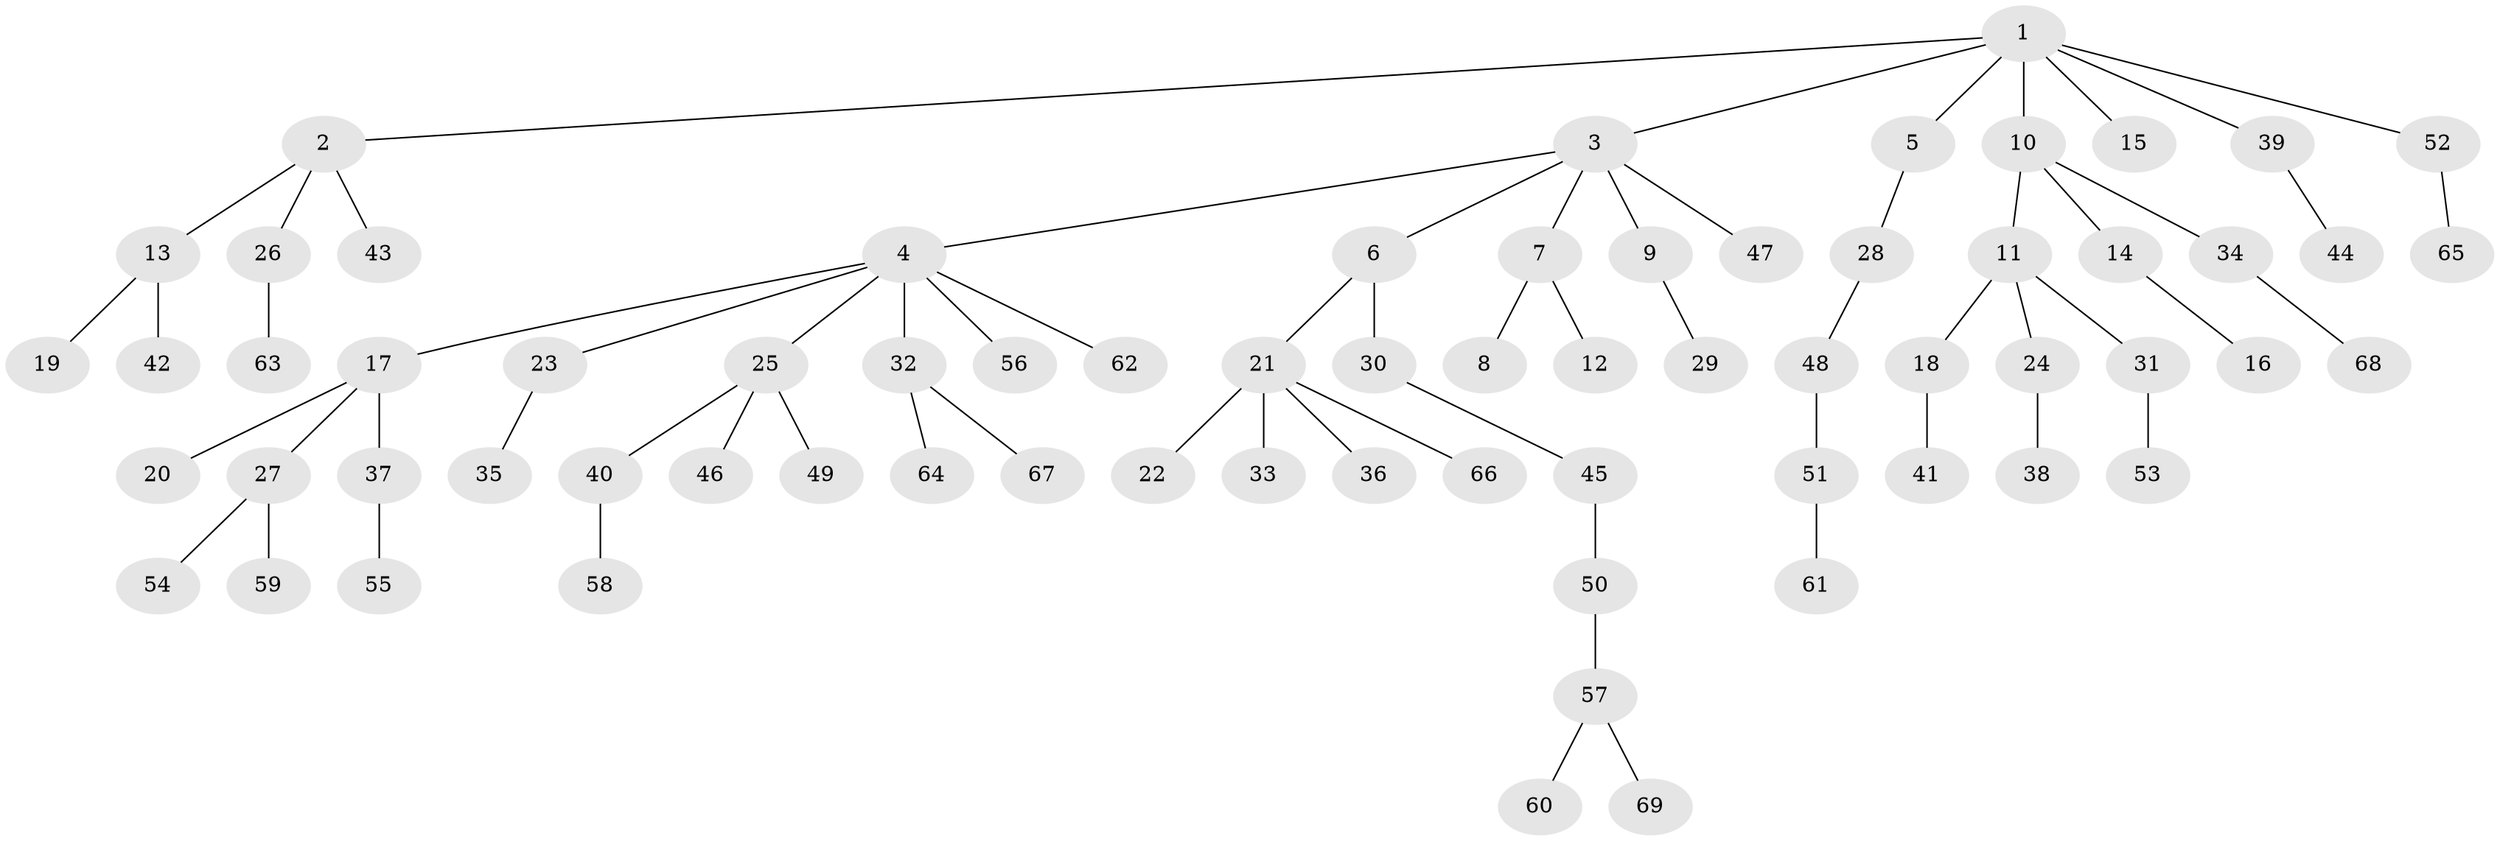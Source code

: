// Generated by graph-tools (version 1.1) at 2025/15/03/09/25 04:15:25]
// undirected, 69 vertices, 68 edges
graph export_dot {
graph [start="1"]
  node [color=gray90,style=filled];
  1;
  2;
  3;
  4;
  5;
  6;
  7;
  8;
  9;
  10;
  11;
  12;
  13;
  14;
  15;
  16;
  17;
  18;
  19;
  20;
  21;
  22;
  23;
  24;
  25;
  26;
  27;
  28;
  29;
  30;
  31;
  32;
  33;
  34;
  35;
  36;
  37;
  38;
  39;
  40;
  41;
  42;
  43;
  44;
  45;
  46;
  47;
  48;
  49;
  50;
  51;
  52;
  53;
  54;
  55;
  56;
  57;
  58;
  59;
  60;
  61;
  62;
  63;
  64;
  65;
  66;
  67;
  68;
  69;
  1 -- 2;
  1 -- 3;
  1 -- 5;
  1 -- 10;
  1 -- 15;
  1 -- 39;
  1 -- 52;
  2 -- 13;
  2 -- 26;
  2 -- 43;
  3 -- 4;
  3 -- 6;
  3 -- 7;
  3 -- 9;
  3 -- 47;
  4 -- 17;
  4 -- 23;
  4 -- 25;
  4 -- 32;
  4 -- 56;
  4 -- 62;
  5 -- 28;
  6 -- 21;
  6 -- 30;
  7 -- 8;
  7 -- 12;
  9 -- 29;
  10 -- 11;
  10 -- 14;
  10 -- 34;
  11 -- 18;
  11 -- 24;
  11 -- 31;
  13 -- 19;
  13 -- 42;
  14 -- 16;
  17 -- 20;
  17 -- 27;
  17 -- 37;
  18 -- 41;
  21 -- 22;
  21 -- 33;
  21 -- 36;
  21 -- 66;
  23 -- 35;
  24 -- 38;
  25 -- 40;
  25 -- 46;
  25 -- 49;
  26 -- 63;
  27 -- 54;
  27 -- 59;
  28 -- 48;
  30 -- 45;
  31 -- 53;
  32 -- 64;
  32 -- 67;
  34 -- 68;
  37 -- 55;
  39 -- 44;
  40 -- 58;
  45 -- 50;
  48 -- 51;
  50 -- 57;
  51 -- 61;
  52 -- 65;
  57 -- 60;
  57 -- 69;
}
